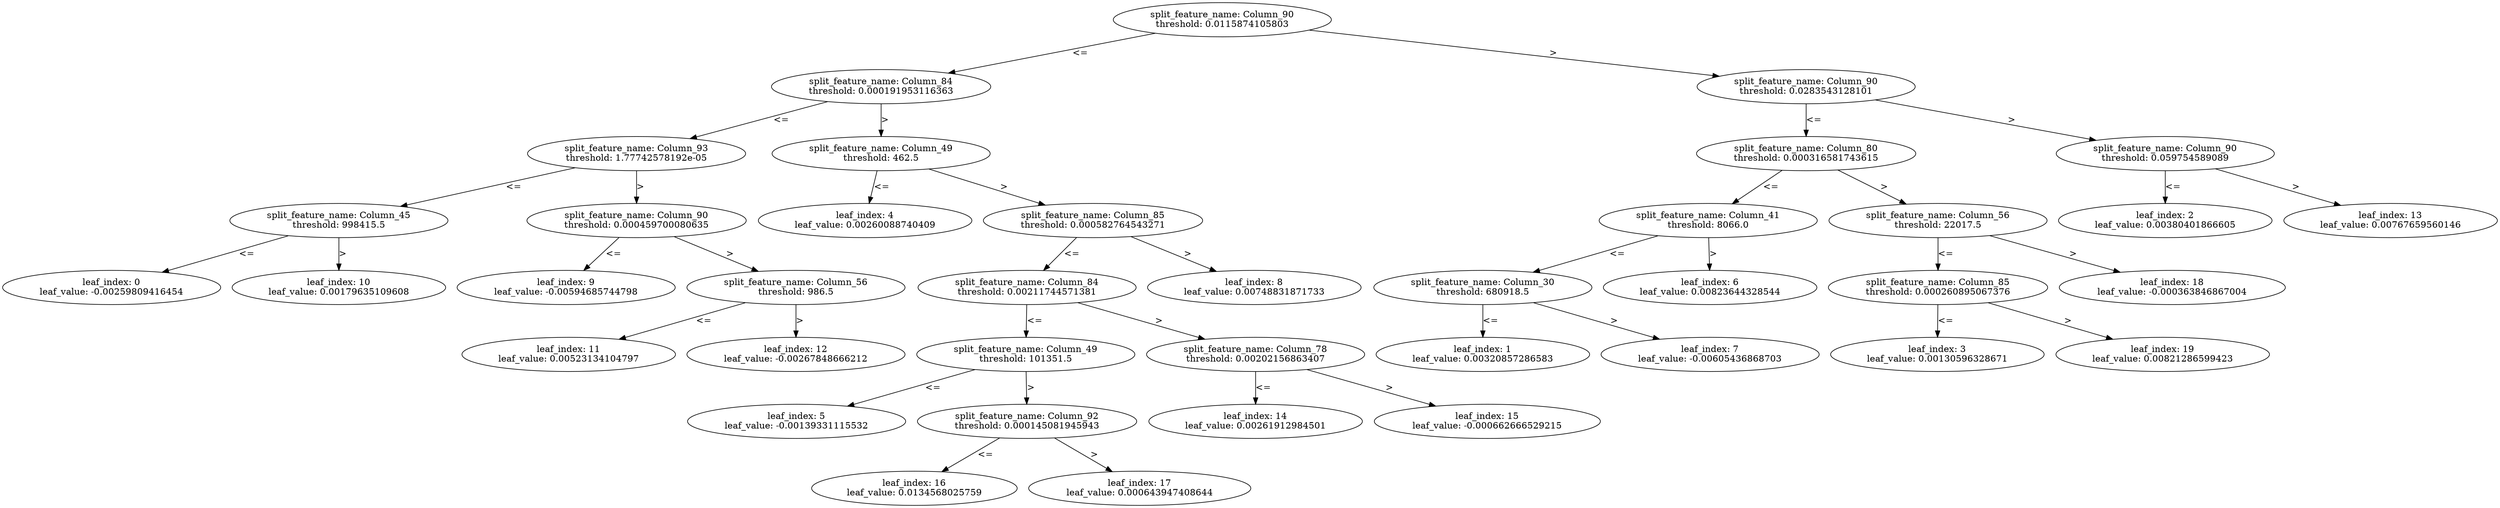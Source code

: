 digraph Tree50 {
	split0 [label="split_feature_name: Column_90\nthreshold: 0.0115874105803"]
	split3 [label="split_feature_name: Column_84\nthreshold: 0.000191953116363"]
	split8 [label="split_feature_name: Column_93\nthreshold: 1.77742578192e-05"]
	split9 [label="split_feature_name: Column_45\nthreshold: 998415.5"]
	leaf0 [label="leaf_index: 0\nleaf_value: -0.00259809416454"]
	split9 -> leaf0 [label="<="]
	leaf10 [label="leaf_index: 10\nleaf_value: 0.00179635109608"]
	split9 -> leaf10 [label=">"]
	split8 -> split9 [label="<="]
	split10 [label="split_feature_name: Column_90\nthreshold: 0.000459700080635"]
	leaf9 [label="leaf_index: 9\nleaf_value: -0.00594685744798"]
	split10 -> leaf9 [label="<="]
	split11 [label="split_feature_name: Column_56\nthreshold: 986.5"]
	leaf11 [label="leaf_index: 11\nleaf_value: 0.00523134104797"]
	split11 -> leaf11 [label="<="]
	leaf12 [label="leaf_index: 12\nleaf_value: -0.00267848666212"]
	split11 -> leaf12 [label=">"]
	split10 -> split11 [label=">"]
	split8 -> split10 [label=">"]
	split3 -> split8 [label="<="]
	split4 [label="split_feature_name: Column_49\nthreshold: 462.5"]
	leaf4 [label="leaf_index: 4\nleaf_value: 0.00260088740409"]
	split4 -> leaf4 [label="<="]
	split7 [label="split_feature_name: Column_85\nthreshold: 0.000582764543271"]
	split13 [label="split_feature_name: Column_84\nthreshold: 0.00211744571381"]
	split15 [label="split_feature_name: Column_49\nthreshold: 101351.5"]
	leaf5 [label="leaf_index: 5\nleaf_value: -0.00139331115532"]
	split15 -> leaf5 [label="<="]
	split16 [label="split_feature_name: Column_92\nthreshold: 0.000145081945943"]
	leaf16 [label="leaf_index: 16\nleaf_value: 0.0134568025759"]
	split16 -> leaf16 [label="<="]
	leaf17 [label="leaf_index: 17\nleaf_value: 0.000643947408644"]
	split16 -> leaf17 [label=">"]
	split15 -> split16 [label=">"]
	split13 -> split15 [label="<="]
	split14 [label="split_feature_name: Column_78\nthreshold: 0.00202156863407"]
	leaf14 [label="leaf_index: 14\nleaf_value: 0.00261912984501"]
	split14 -> leaf14 [label="<="]
	leaf15 [label="leaf_index: 15\nleaf_value: -0.000662666529215"]
	split14 -> leaf15 [label=">"]
	split13 -> split14 [label=">"]
	split7 -> split13 [label="<="]
	leaf8 [label="leaf_index: 8\nleaf_value: 0.00748831871733"]
	split7 -> leaf8 [label=">"]
	split4 -> split7 [label=">"]
	split3 -> split4 [label=">"]
	split0 -> split3 [label="<="]
	split1 [label="split_feature_name: Column_90\nthreshold: 0.0283543128101"]
	split2 [label="split_feature_name: Column_80\nthreshold: 0.000316581743615"]
	split5 [label="split_feature_name: Column_41\nthreshold: 8066.0"]
	split6 [label="split_feature_name: Column_30\nthreshold: 680918.5"]
	leaf1 [label="leaf_index: 1\nleaf_value: 0.00320857286583"]
	split6 -> leaf1 [label="<="]
	leaf7 [label="leaf_index: 7\nleaf_value: -0.00605436868703"]
	split6 -> leaf7 [label=">"]
	split5 -> split6 [label="<="]
	leaf6 [label="leaf_index: 6\nleaf_value: 0.00823644328544"]
	split5 -> leaf6 [label=">"]
	split2 -> split5 [label="<="]
	split17 [label="split_feature_name: Column_56\nthreshold: 22017.5"]
	split18 [label="split_feature_name: Column_85\nthreshold: 0.000260895067376"]
	leaf3 [label="leaf_index: 3\nleaf_value: 0.00130596328671"]
	split18 -> leaf3 [label="<="]
	leaf19 [label="leaf_index: 19\nleaf_value: 0.00821286599423"]
	split18 -> leaf19 [label=">"]
	split17 -> split18 [label="<="]
	leaf18 [label="leaf_index: 18\nleaf_value: -0.000363846867004"]
	split17 -> leaf18 [label=">"]
	split2 -> split17 [label=">"]
	split1 -> split2 [label="<="]
	split12 [label="split_feature_name: Column_90\nthreshold: 0.059754589089"]
	leaf2 [label="leaf_index: 2\nleaf_value: 0.00380401866605"]
	split12 -> leaf2 [label="<="]
	leaf13 [label="leaf_index: 13\nleaf_value: 0.00767659560146"]
	split12 -> leaf13 [label=">"]
	split1 -> split12 [label=">"]
	split0 -> split1 [label=">"]
}
